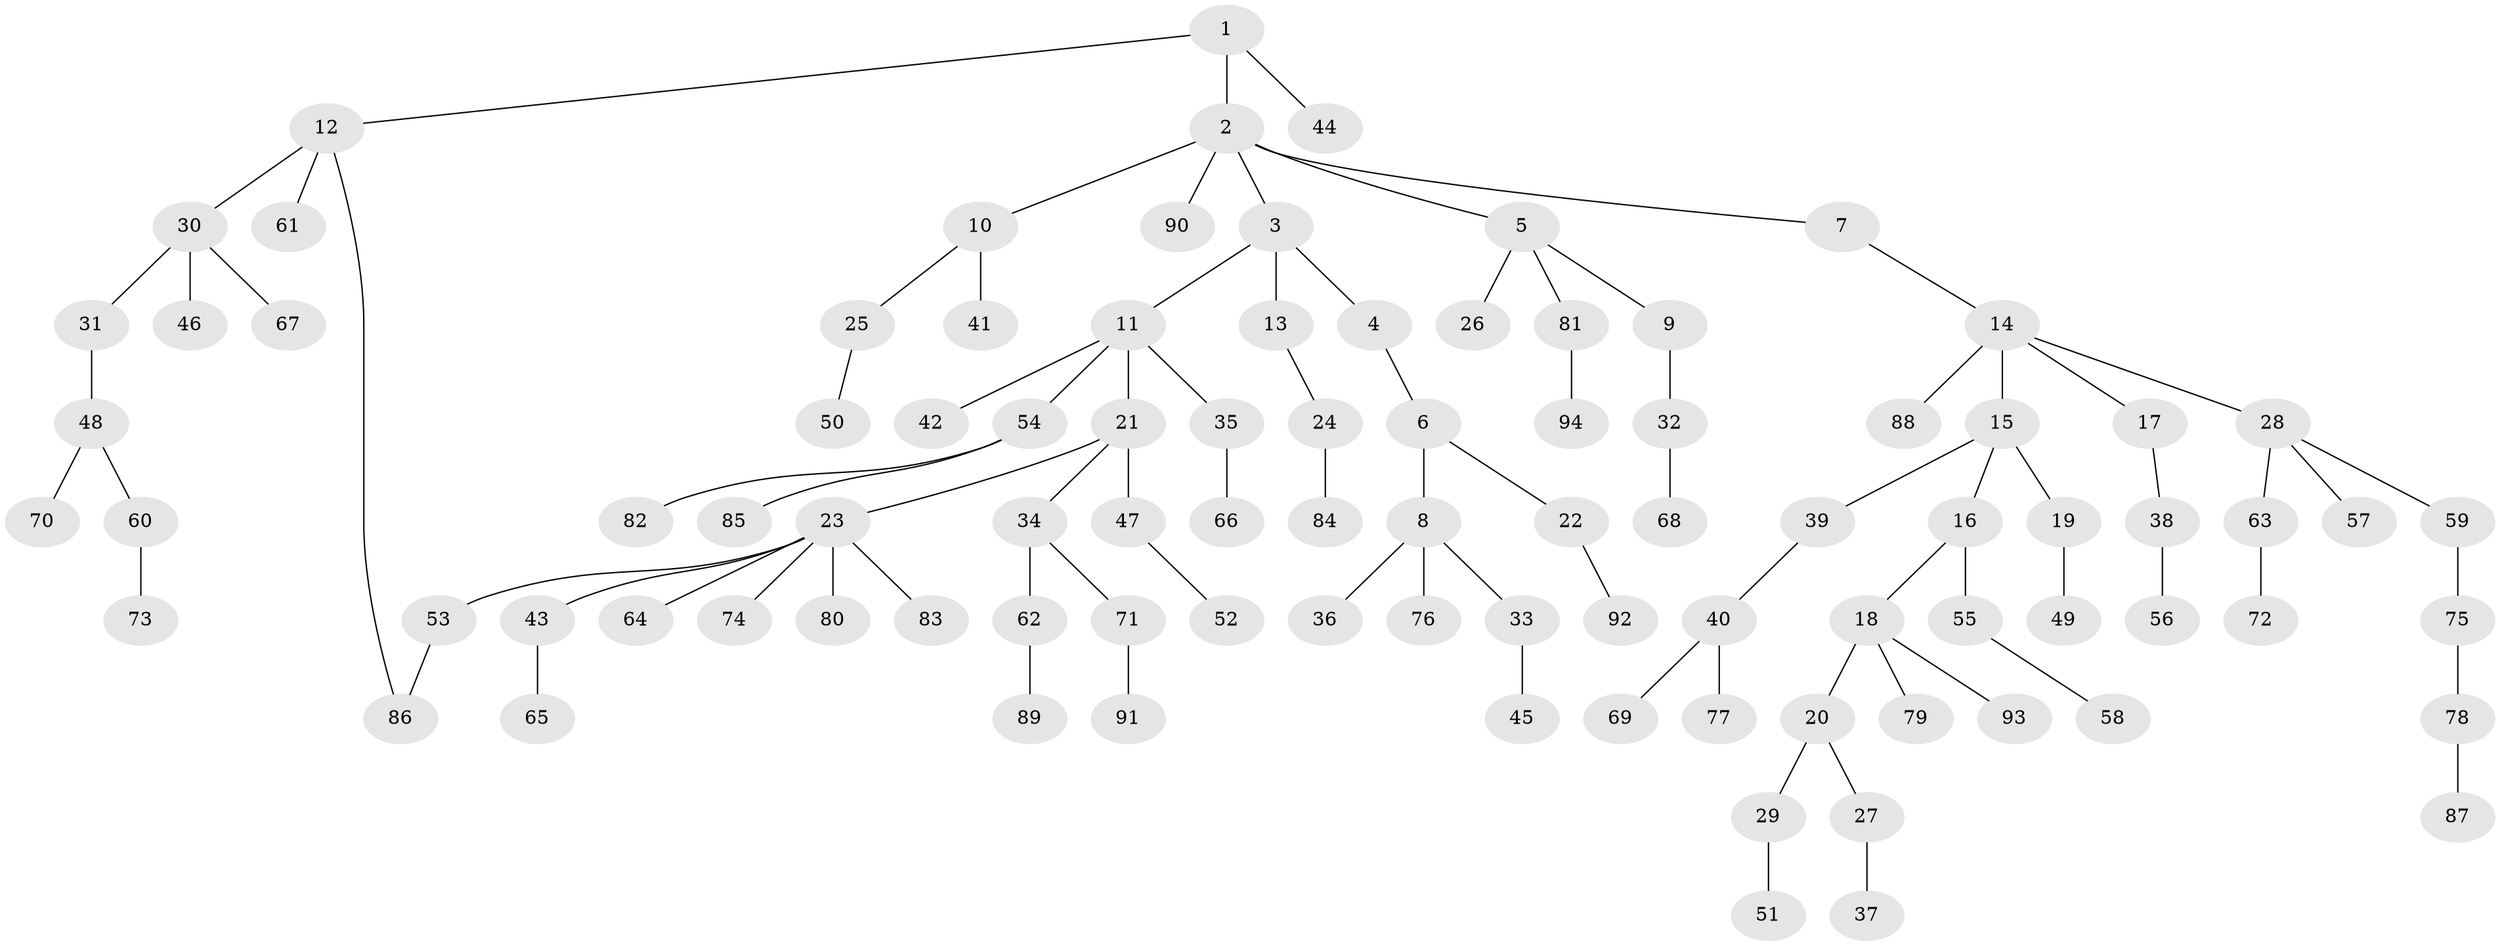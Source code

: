 // coarse degree distribution, {2: 0.23333333333333334, 8: 0.016666666666666666, 4: 0.05, 3: 0.11666666666666667, 7: 0.03333333333333333, 1: 0.5333333333333333, 5: 0.016666666666666666}
// Generated by graph-tools (version 1.1) at 2025/51/02/27/25 19:51:40]
// undirected, 94 vertices, 94 edges
graph export_dot {
graph [start="1"]
  node [color=gray90,style=filled];
  1;
  2;
  3;
  4;
  5;
  6;
  7;
  8;
  9;
  10;
  11;
  12;
  13;
  14;
  15;
  16;
  17;
  18;
  19;
  20;
  21;
  22;
  23;
  24;
  25;
  26;
  27;
  28;
  29;
  30;
  31;
  32;
  33;
  34;
  35;
  36;
  37;
  38;
  39;
  40;
  41;
  42;
  43;
  44;
  45;
  46;
  47;
  48;
  49;
  50;
  51;
  52;
  53;
  54;
  55;
  56;
  57;
  58;
  59;
  60;
  61;
  62;
  63;
  64;
  65;
  66;
  67;
  68;
  69;
  70;
  71;
  72;
  73;
  74;
  75;
  76;
  77;
  78;
  79;
  80;
  81;
  82;
  83;
  84;
  85;
  86;
  87;
  88;
  89;
  90;
  91;
  92;
  93;
  94;
  1 -- 2;
  1 -- 12;
  1 -- 44;
  2 -- 3;
  2 -- 5;
  2 -- 7;
  2 -- 10;
  2 -- 90;
  3 -- 4;
  3 -- 11;
  3 -- 13;
  4 -- 6;
  5 -- 9;
  5 -- 26;
  5 -- 81;
  6 -- 8;
  6 -- 22;
  7 -- 14;
  8 -- 33;
  8 -- 36;
  8 -- 76;
  9 -- 32;
  10 -- 25;
  10 -- 41;
  11 -- 21;
  11 -- 35;
  11 -- 42;
  11 -- 54;
  12 -- 30;
  12 -- 61;
  12 -- 86;
  13 -- 24;
  14 -- 15;
  14 -- 17;
  14 -- 28;
  14 -- 88;
  15 -- 16;
  15 -- 19;
  15 -- 39;
  16 -- 18;
  16 -- 55;
  17 -- 38;
  18 -- 20;
  18 -- 79;
  18 -- 93;
  19 -- 49;
  20 -- 27;
  20 -- 29;
  21 -- 23;
  21 -- 34;
  21 -- 47;
  22 -- 92;
  23 -- 43;
  23 -- 53;
  23 -- 64;
  23 -- 74;
  23 -- 80;
  23 -- 83;
  24 -- 84;
  25 -- 50;
  27 -- 37;
  28 -- 57;
  28 -- 59;
  28 -- 63;
  29 -- 51;
  30 -- 31;
  30 -- 46;
  30 -- 67;
  31 -- 48;
  32 -- 68;
  33 -- 45;
  34 -- 62;
  34 -- 71;
  35 -- 66;
  38 -- 56;
  39 -- 40;
  40 -- 69;
  40 -- 77;
  43 -- 65;
  47 -- 52;
  48 -- 60;
  48 -- 70;
  53 -- 86;
  54 -- 82;
  54 -- 85;
  55 -- 58;
  59 -- 75;
  60 -- 73;
  62 -- 89;
  63 -- 72;
  71 -- 91;
  75 -- 78;
  78 -- 87;
  81 -- 94;
}
